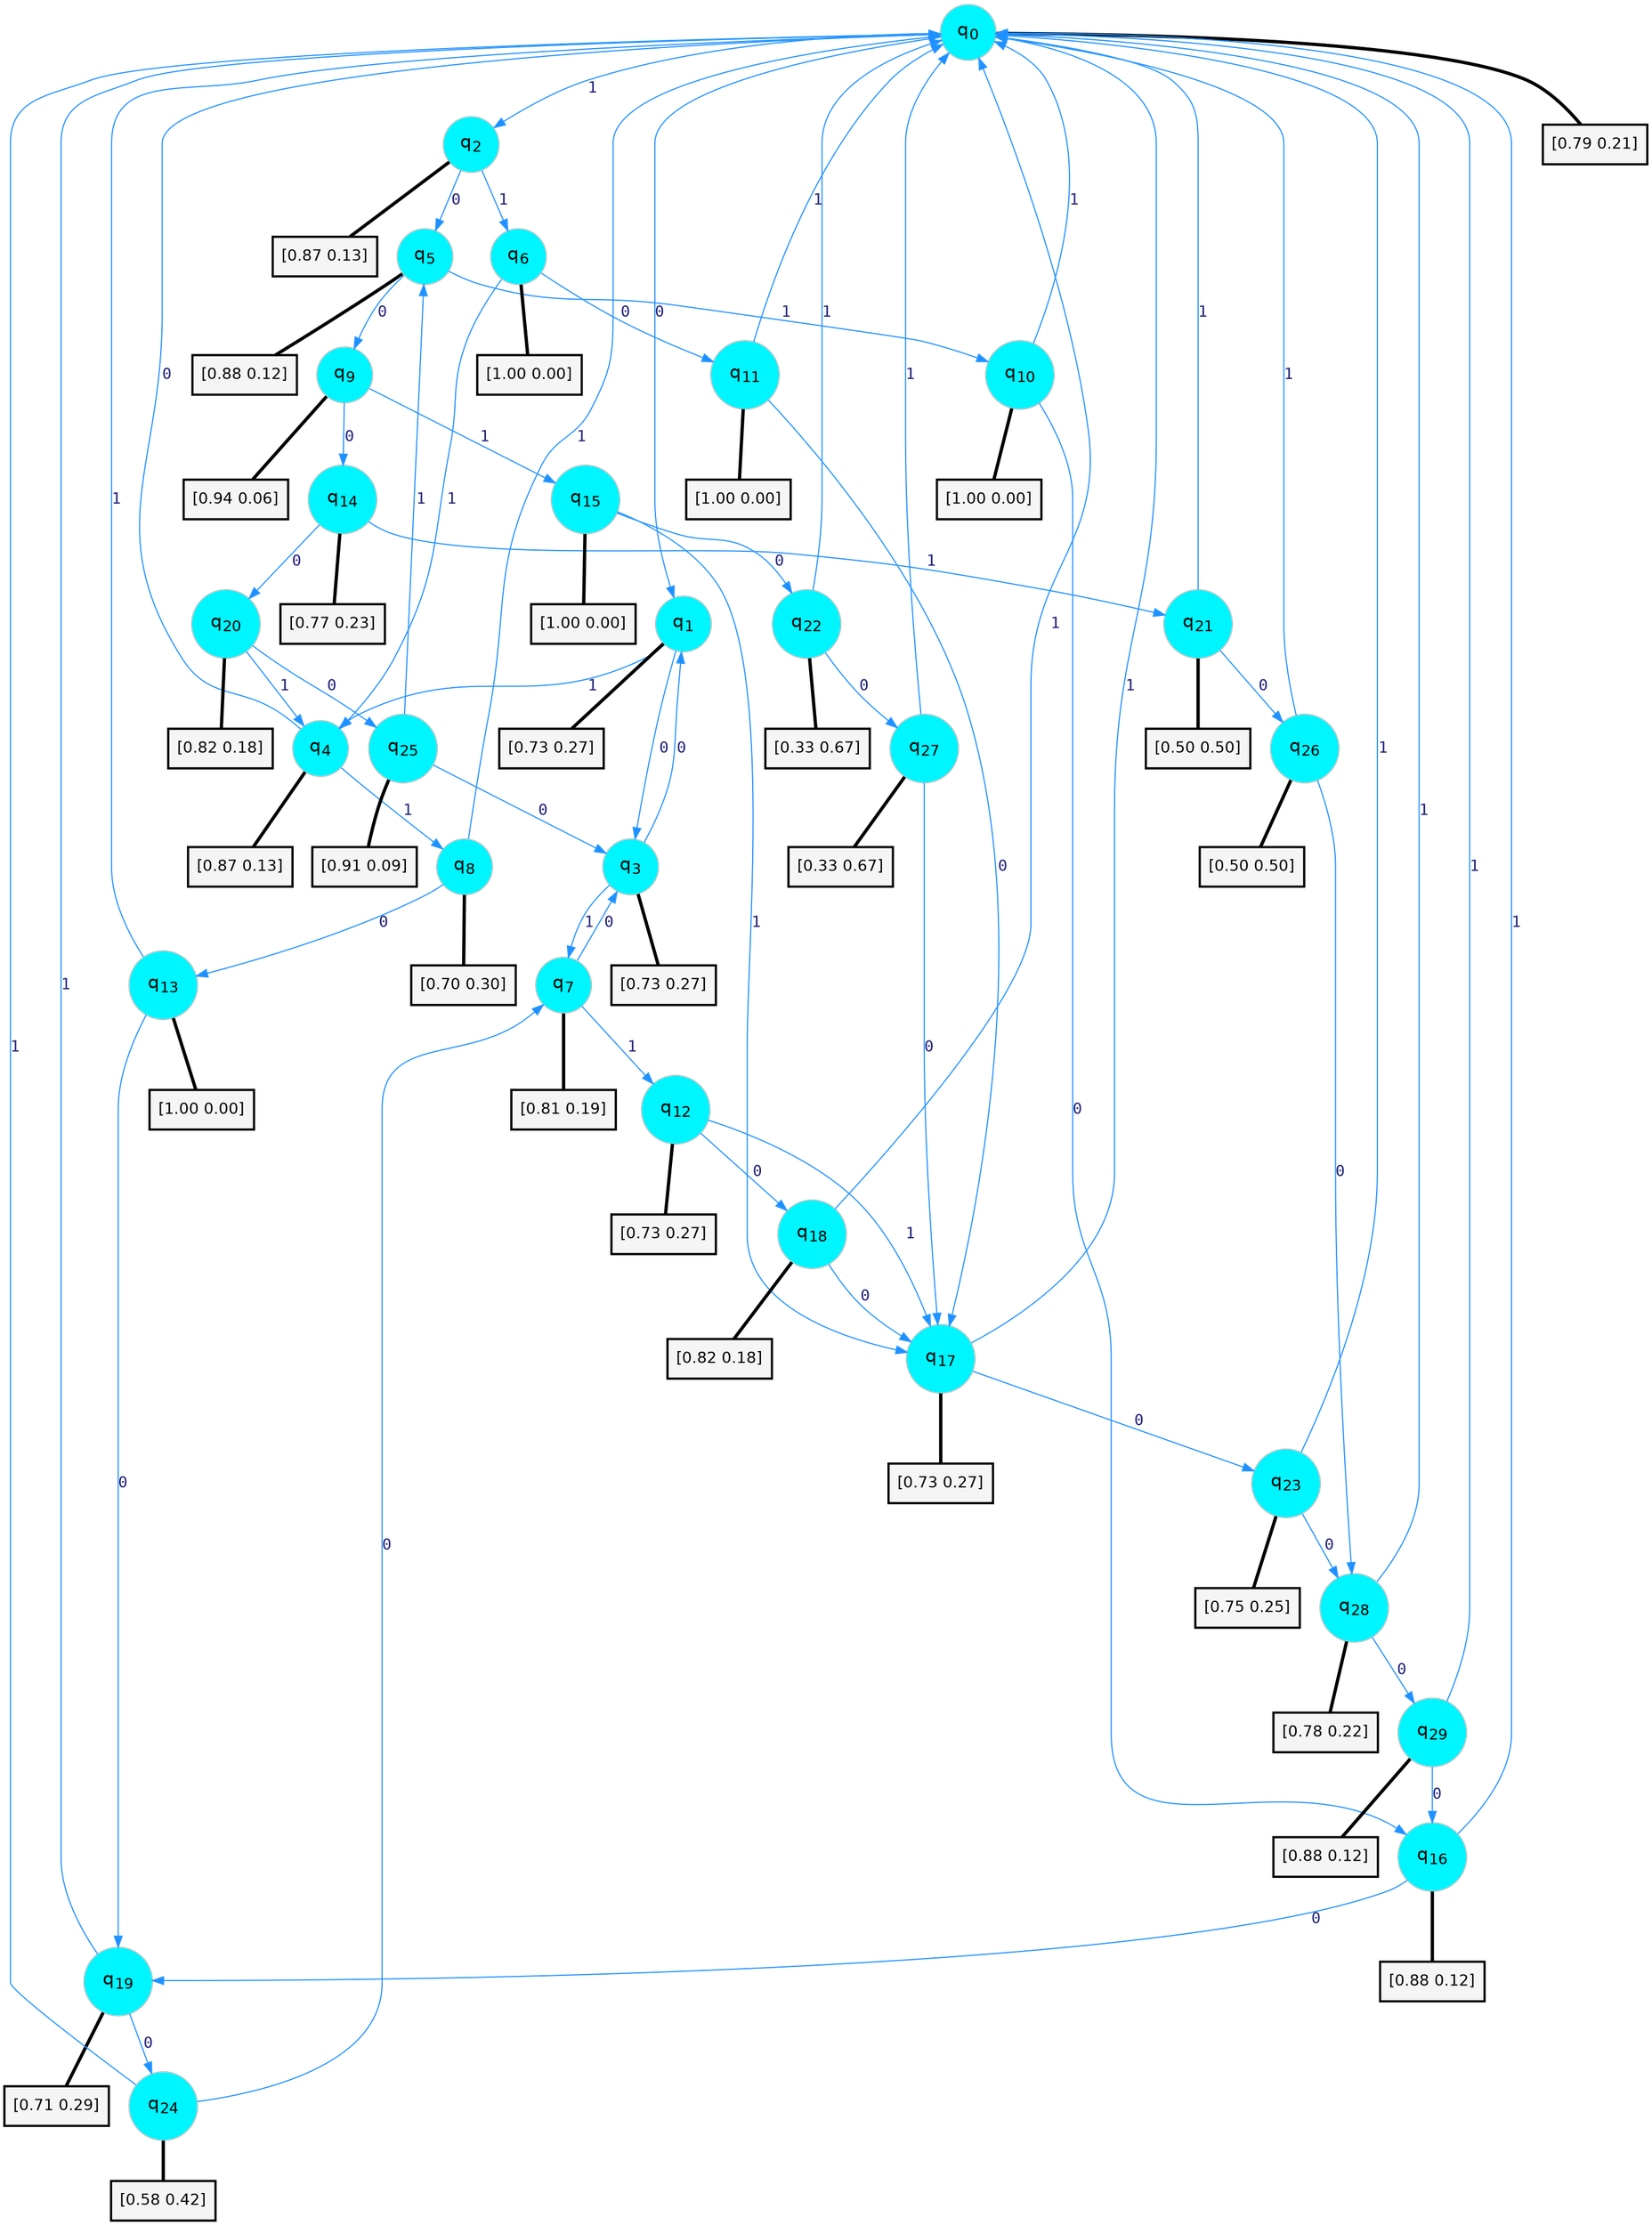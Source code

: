 digraph G {
graph [
bgcolor=transparent, dpi=300, rankdir=TD, size="40,25"];
node [
color=gray, fillcolor=turquoise1, fontcolor=black, fontname=Helvetica, fontsize=16, fontweight=bold, shape=circle, style=filled];
edge [
arrowsize=1, color=dodgerblue1, fontcolor=midnightblue, fontname=courier, fontweight=bold, penwidth=1, style=solid, weight=20];
0[label=<q<SUB>0</SUB>>];
1[label=<q<SUB>1</SUB>>];
2[label=<q<SUB>2</SUB>>];
3[label=<q<SUB>3</SUB>>];
4[label=<q<SUB>4</SUB>>];
5[label=<q<SUB>5</SUB>>];
6[label=<q<SUB>6</SUB>>];
7[label=<q<SUB>7</SUB>>];
8[label=<q<SUB>8</SUB>>];
9[label=<q<SUB>9</SUB>>];
10[label=<q<SUB>10</SUB>>];
11[label=<q<SUB>11</SUB>>];
12[label=<q<SUB>12</SUB>>];
13[label=<q<SUB>13</SUB>>];
14[label=<q<SUB>14</SUB>>];
15[label=<q<SUB>15</SUB>>];
16[label=<q<SUB>16</SUB>>];
17[label=<q<SUB>17</SUB>>];
18[label=<q<SUB>18</SUB>>];
19[label=<q<SUB>19</SUB>>];
20[label=<q<SUB>20</SUB>>];
21[label=<q<SUB>21</SUB>>];
22[label=<q<SUB>22</SUB>>];
23[label=<q<SUB>23</SUB>>];
24[label=<q<SUB>24</SUB>>];
25[label=<q<SUB>25</SUB>>];
26[label=<q<SUB>26</SUB>>];
27[label=<q<SUB>27</SUB>>];
28[label=<q<SUB>28</SUB>>];
29[label=<q<SUB>29</SUB>>];
30[label="[0.79 0.21]", shape=box,fontcolor=black, fontname=Helvetica, fontsize=14, penwidth=2, fillcolor=whitesmoke,color=black];
31[label="[0.73 0.27]", shape=box,fontcolor=black, fontname=Helvetica, fontsize=14, penwidth=2, fillcolor=whitesmoke,color=black];
32[label="[0.87 0.13]", shape=box,fontcolor=black, fontname=Helvetica, fontsize=14, penwidth=2, fillcolor=whitesmoke,color=black];
33[label="[0.73 0.27]", shape=box,fontcolor=black, fontname=Helvetica, fontsize=14, penwidth=2, fillcolor=whitesmoke,color=black];
34[label="[0.87 0.13]", shape=box,fontcolor=black, fontname=Helvetica, fontsize=14, penwidth=2, fillcolor=whitesmoke,color=black];
35[label="[0.88 0.12]", shape=box,fontcolor=black, fontname=Helvetica, fontsize=14, penwidth=2, fillcolor=whitesmoke,color=black];
36[label="[1.00 0.00]", shape=box,fontcolor=black, fontname=Helvetica, fontsize=14, penwidth=2, fillcolor=whitesmoke,color=black];
37[label="[0.81 0.19]", shape=box,fontcolor=black, fontname=Helvetica, fontsize=14, penwidth=2, fillcolor=whitesmoke,color=black];
38[label="[0.70 0.30]", shape=box,fontcolor=black, fontname=Helvetica, fontsize=14, penwidth=2, fillcolor=whitesmoke,color=black];
39[label="[0.94 0.06]", shape=box,fontcolor=black, fontname=Helvetica, fontsize=14, penwidth=2, fillcolor=whitesmoke,color=black];
40[label="[1.00 0.00]", shape=box,fontcolor=black, fontname=Helvetica, fontsize=14, penwidth=2, fillcolor=whitesmoke,color=black];
41[label="[1.00 0.00]", shape=box,fontcolor=black, fontname=Helvetica, fontsize=14, penwidth=2, fillcolor=whitesmoke,color=black];
42[label="[0.73 0.27]", shape=box,fontcolor=black, fontname=Helvetica, fontsize=14, penwidth=2, fillcolor=whitesmoke,color=black];
43[label="[1.00 0.00]", shape=box,fontcolor=black, fontname=Helvetica, fontsize=14, penwidth=2, fillcolor=whitesmoke,color=black];
44[label="[0.77 0.23]", shape=box,fontcolor=black, fontname=Helvetica, fontsize=14, penwidth=2, fillcolor=whitesmoke,color=black];
45[label="[1.00 0.00]", shape=box,fontcolor=black, fontname=Helvetica, fontsize=14, penwidth=2, fillcolor=whitesmoke,color=black];
46[label="[0.88 0.12]", shape=box,fontcolor=black, fontname=Helvetica, fontsize=14, penwidth=2, fillcolor=whitesmoke,color=black];
47[label="[0.73 0.27]", shape=box,fontcolor=black, fontname=Helvetica, fontsize=14, penwidth=2, fillcolor=whitesmoke,color=black];
48[label="[0.82 0.18]", shape=box,fontcolor=black, fontname=Helvetica, fontsize=14, penwidth=2, fillcolor=whitesmoke,color=black];
49[label="[0.71 0.29]", shape=box,fontcolor=black, fontname=Helvetica, fontsize=14, penwidth=2, fillcolor=whitesmoke,color=black];
50[label="[0.82 0.18]", shape=box,fontcolor=black, fontname=Helvetica, fontsize=14, penwidth=2, fillcolor=whitesmoke,color=black];
51[label="[0.50 0.50]", shape=box,fontcolor=black, fontname=Helvetica, fontsize=14, penwidth=2, fillcolor=whitesmoke,color=black];
52[label="[0.33 0.67]", shape=box,fontcolor=black, fontname=Helvetica, fontsize=14, penwidth=2, fillcolor=whitesmoke,color=black];
53[label="[0.75 0.25]", shape=box,fontcolor=black, fontname=Helvetica, fontsize=14, penwidth=2, fillcolor=whitesmoke,color=black];
54[label="[0.58 0.42]", shape=box,fontcolor=black, fontname=Helvetica, fontsize=14, penwidth=2, fillcolor=whitesmoke,color=black];
55[label="[0.91 0.09]", shape=box,fontcolor=black, fontname=Helvetica, fontsize=14, penwidth=2, fillcolor=whitesmoke,color=black];
56[label="[0.50 0.50]", shape=box,fontcolor=black, fontname=Helvetica, fontsize=14, penwidth=2, fillcolor=whitesmoke,color=black];
57[label="[0.33 0.67]", shape=box,fontcolor=black, fontname=Helvetica, fontsize=14, penwidth=2, fillcolor=whitesmoke,color=black];
58[label="[0.78 0.22]", shape=box,fontcolor=black, fontname=Helvetica, fontsize=14, penwidth=2, fillcolor=whitesmoke,color=black];
59[label="[0.88 0.12]", shape=box,fontcolor=black, fontname=Helvetica, fontsize=14, penwidth=2, fillcolor=whitesmoke,color=black];
0->1 [label=0];
0->2 [label=1];
0->30 [arrowhead=none, penwidth=3,color=black];
1->3 [label=0];
1->4 [label=1];
1->31 [arrowhead=none, penwidth=3,color=black];
2->5 [label=0];
2->6 [label=1];
2->32 [arrowhead=none, penwidth=3,color=black];
3->1 [label=0];
3->7 [label=1];
3->33 [arrowhead=none, penwidth=3,color=black];
4->0 [label=0];
4->8 [label=1];
4->34 [arrowhead=none, penwidth=3,color=black];
5->9 [label=0];
5->10 [label=1];
5->35 [arrowhead=none, penwidth=3,color=black];
6->11 [label=0];
6->4 [label=1];
6->36 [arrowhead=none, penwidth=3,color=black];
7->3 [label=0];
7->12 [label=1];
7->37 [arrowhead=none, penwidth=3,color=black];
8->13 [label=0];
8->0 [label=1];
8->38 [arrowhead=none, penwidth=3,color=black];
9->14 [label=0];
9->15 [label=1];
9->39 [arrowhead=none, penwidth=3,color=black];
10->16 [label=0];
10->0 [label=1];
10->40 [arrowhead=none, penwidth=3,color=black];
11->17 [label=0];
11->0 [label=1];
11->41 [arrowhead=none, penwidth=3,color=black];
12->18 [label=0];
12->17 [label=1];
12->42 [arrowhead=none, penwidth=3,color=black];
13->19 [label=0];
13->0 [label=1];
13->43 [arrowhead=none, penwidth=3,color=black];
14->20 [label=0];
14->21 [label=1];
14->44 [arrowhead=none, penwidth=3,color=black];
15->22 [label=0];
15->17 [label=1];
15->45 [arrowhead=none, penwidth=3,color=black];
16->19 [label=0];
16->0 [label=1];
16->46 [arrowhead=none, penwidth=3,color=black];
17->23 [label=0];
17->0 [label=1];
17->47 [arrowhead=none, penwidth=3,color=black];
18->17 [label=0];
18->0 [label=1];
18->48 [arrowhead=none, penwidth=3,color=black];
19->24 [label=0];
19->0 [label=1];
19->49 [arrowhead=none, penwidth=3,color=black];
20->25 [label=0];
20->4 [label=1];
20->50 [arrowhead=none, penwidth=3,color=black];
21->26 [label=0];
21->0 [label=1];
21->51 [arrowhead=none, penwidth=3,color=black];
22->27 [label=0];
22->0 [label=1];
22->52 [arrowhead=none, penwidth=3,color=black];
23->28 [label=0];
23->0 [label=1];
23->53 [arrowhead=none, penwidth=3,color=black];
24->7 [label=0];
24->0 [label=1];
24->54 [arrowhead=none, penwidth=3,color=black];
25->3 [label=0];
25->5 [label=1];
25->55 [arrowhead=none, penwidth=3,color=black];
26->28 [label=0];
26->0 [label=1];
26->56 [arrowhead=none, penwidth=3,color=black];
27->17 [label=0];
27->0 [label=1];
27->57 [arrowhead=none, penwidth=3,color=black];
28->29 [label=0];
28->0 [label=1];
28->58 [arrowhead=none, penwidth=3,color=black];
29->16 [label=0];
29->0 [label=1];
29->59 [arrowhead=none, penwidth=3,color=black];
}
